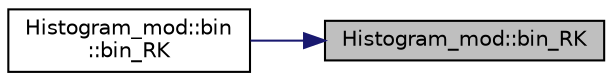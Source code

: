 digraph "Histogram_mod::bin_RK"
{
 // LATEX_PDF_SIZE
  edge [fontname="Helvetica",fontsize="10",labelfontname="Helvetica",labelfontsize="10"];
  node [fontname="Helvetica",fontsize="10",shape=record];
  rankdir="RL";
  Node1 [label="Histogram_mod::bin_RK",height=0.2,width=0.4,color="black", fillcolor="grey75", style="filled", fontcolor="black",tooltip="Return the index of the element of the ascending-sorted input vector AscendingVector that is the larg..."];
  Node1 -> Node2 [dir="back",color="midnightblue",fontsize="10",style="solid",fontname="Helvetica"];
  Node2 [label="Histogram_mod::bin\l::bin_RK",height=0.2,width=0.4,color="black", fillcolor="white", style="filled",URL="$interfaceHistogram__mod_1_1bin.html#a446799730fd0b00ce17042b8b73367aa",tooltip="Return the index of the element of the ascending-sorted input vector AscendingVector that is the larg..."];
}

